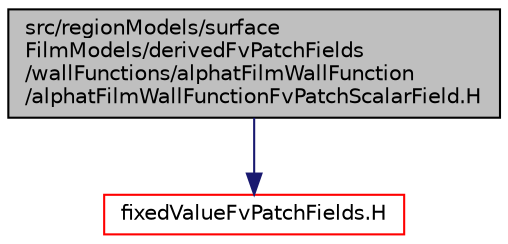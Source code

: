 digraph "src/regionModels/surfaceFilmModels/derivedFvPatchFields/wallFunctions/alphatFilmWallFunction/alphatFilmWallFunctionFvPatchScalarField.H"
{
  bgcolor="transparent";
  edge [fontname="Helvetica",fontsize="10",labelfontname="Helvetica",labelfontsize="10"];
  node [fontname="Helvetica",fontsize="10",shape=record];
  Node1 [label="src/regionModels/surface\lFilmModels/derivedFvPatchFields\l/wallFunctions/alphatFilmWallFunction\l/alphatFilmWallFunctionFvPatchScalarField.H",height=0.2,width=0.4,color="black", fillcolor="grey75", style="filled", fontcolor="black"];
  Node1 -> Node2 [color="midnightblue",fontsize="10",style="solid",fontname="Helvetica"];
  Node2 [label="fixedValueFvPatchFields.H",height=0.2,width=0.4,color="red",URL="$a05332.html"];
}
